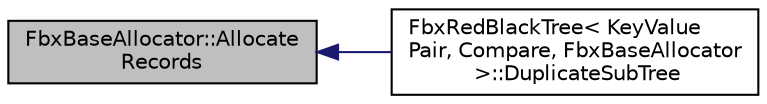 digraph "FbxBaseAllocator::AllocateRecords"
{
  edge [fontname="Helvetica",fontsize="10",labelfontname="Helvetica",labelfontsize="10"];
  node [fontname="Helvetica",fontsize="10",shape=record];
  rankdir="LR";
  Node4 [label="FbxBaseAllocator::Allocate\lRecords",height=0.2,width=0.4,color="black", fillcolor="grey75", style="filled", fontcolor="black"];
  Node4 -> Node5 [dir="back",color="midnightblue",fontsize="10",style="solid",fontname="Helvetica"];
  Node5 [label="FbxRedBlackTree\< KeyValue\lPair, Compare, FbxBaseAllocator\l \>::DuplicateSubTree",height=0.2,width=0.4,color="black", fillcolor="white", style="filled",URL="$class_fbx_red_black_tree.html#a11fd717eeb71ff16ef10114a00cc7888"];
}
